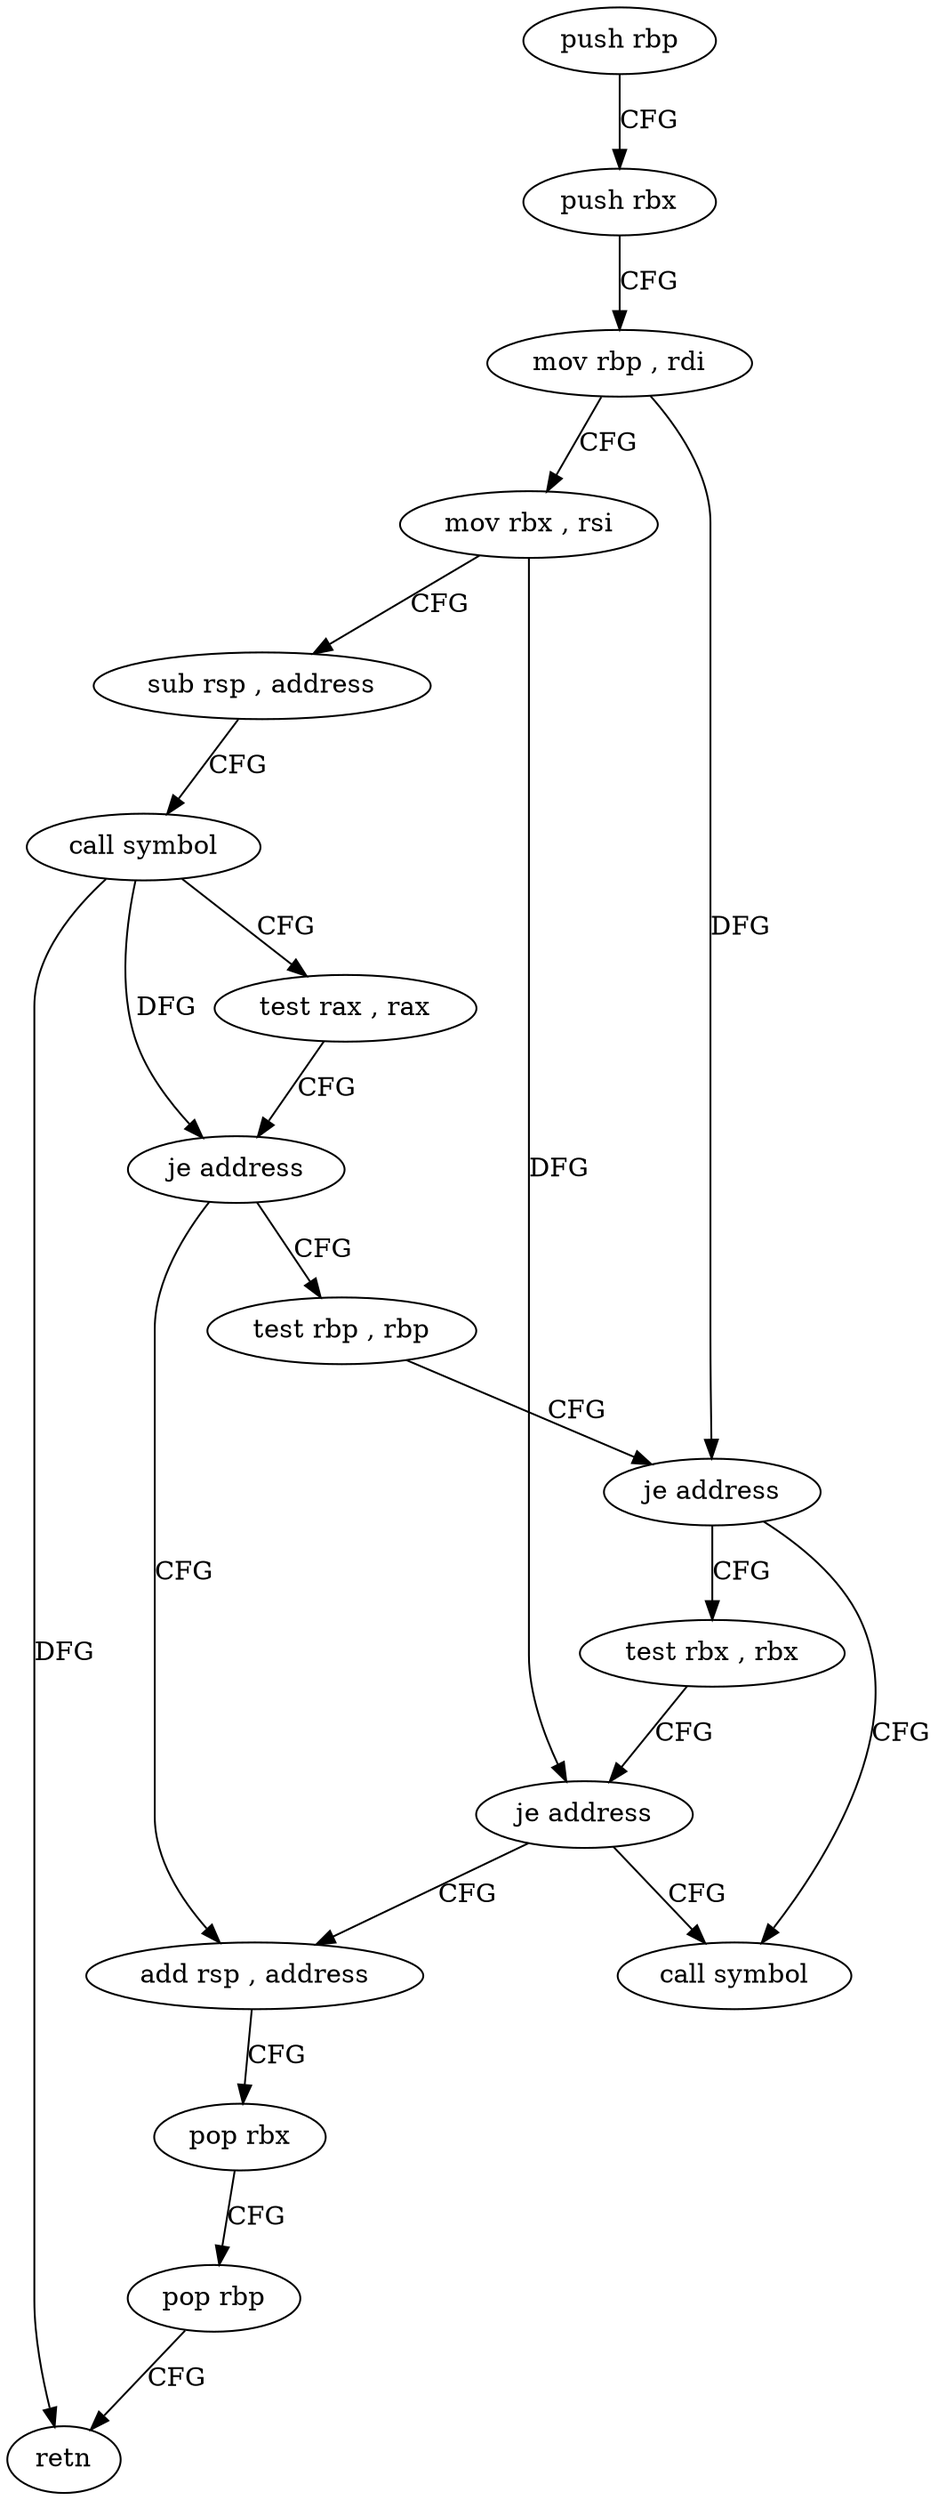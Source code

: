 digraph "func" {
"4382576" [label = "push rbp" ]
"4382577" [label = "push rbx" ]
"4382578" [label = "mov rbp , rdi" ]
"4382581" [label = "mov rbx , rsi" ]
"4382584" [label = "sub rsp , address" ]
"4382588" [label = "call symbol" ]
"4382593" [label = "test rax , rax" ]
"4382596" [label = "je address" ]
"4382608" [label = "test rbp , rbp" ]
"4382598" [label = "add rsp , address" ]
"4382611" [label = "je address" ]
"4382618" [label = "call symbol" ]
"4382613" [label = "test rbx , rbx" ]
"4382602" [label = "pop rbx" ]
"4382603" [label = "pop rbp" ]
"4382604" [label = "retn" ]
"4382616" [label = "je address" ]
"4382576" -> "4382577" [ label = "CFG" ]
"4382577" -> "4382578" [ label = "CFG" ]
"4382578" -> "4382581" [ label = "CFG" ]
"4382578" -> "4382611" [ label = "DFG" ]
"4382581" -> "4382584" [ label = "CFG" ]
"4382581" -> "4382616" [ label = "DFG" ]
"4382584" -> "4382588" [ label = "CFG" ]
"4382588" -> "4382593" [ label = "CFG" ]
"4382588" -> "4382596" [ label = "DFG" ]
"4382588" -> "4382604" [ label = "DFG" ]
"4382593" -> "4382596" [ label = "CFG" ]
"4382596" -> "4382608" [ label = "CFG" ]
"4382596" -> "4382598" [ label = "CFG" ]
"4382608" -> "4382611" [ label = "CFG" ]
"4382598" -> "4382602" [ label = "CFG" ]
"4382611" -> "4382618" [ label = "CFG" ]
"4382611" -> "4382613" [ label = "CFG" ]
"4382613" -> "4382616" [ label = "CFG" ]
"4382602" -> "4382603" [ label = "CFG" ]
"4382603" -> "4382604" [ label = "CFG" ]
"4382616" -> "4382598" [ label = "CFG" ]
"4382616" -> "4382618" [ label = "CFG" ]
}
